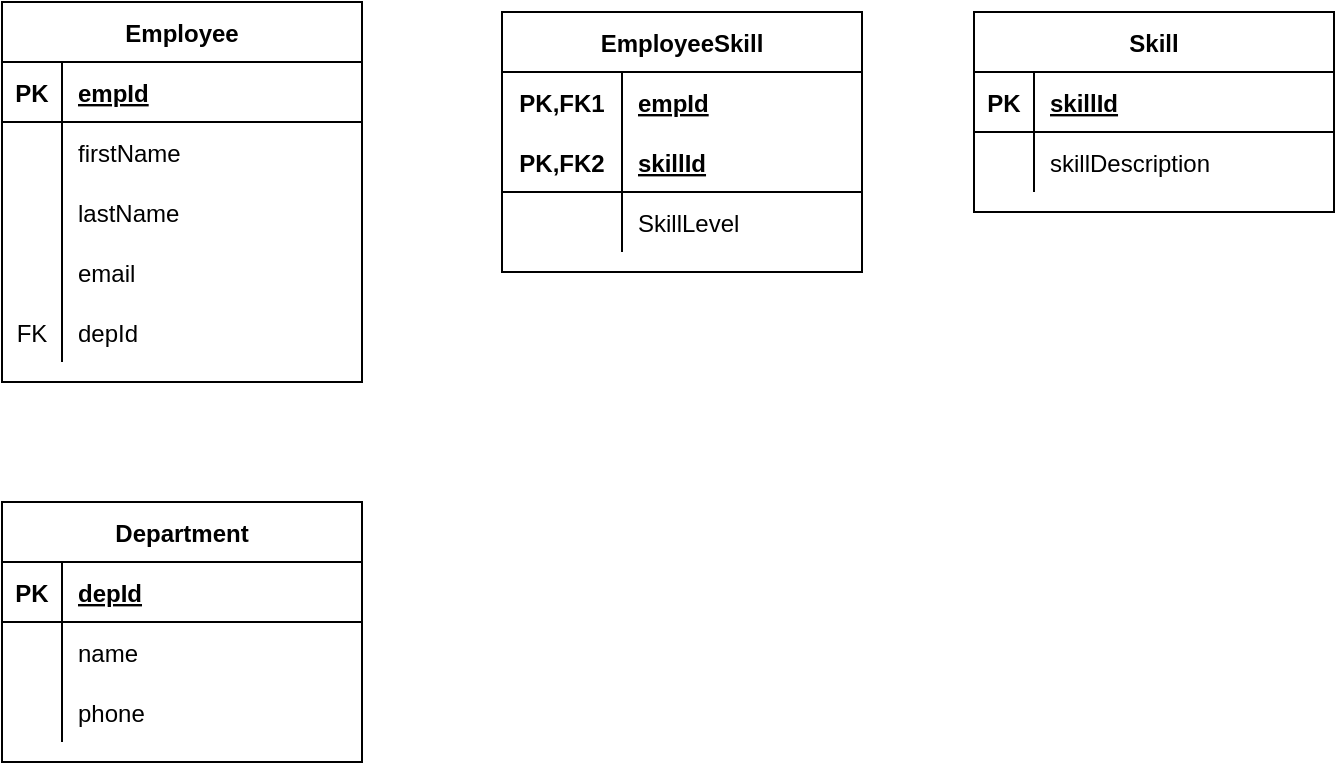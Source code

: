 <mxfile version="14.7.2" type="github">
  <diagram id="mGo43duJM6nGTCHVuUuD" name="Page-1">
    <mxGraphModel dx="1354" dy="594" grid="1" gridSize="10" guides="1" tooltips="1" connect="1" arrows="1" fold="1" page="1" pageScale="1" pageWidth="827" pageHeight="1169" math="0" shadow="0">
      <root>
        <mxCell id="0" />
        <mxCell id="1" parent="0" />
        <mxCell id="Kvx0y5qpQ8pPeSfQFmkm-1" value="Department" style="shape=table;startSize=30;container=1;collapsible=1;childLayout=tableLayout;fixedRows=1;rowLines=0;fontStyle=1;align=center;resizeLast=1;" vertex="1" parent="1">
          <mxGeometry x="94" y="440" width="180" height="130" as="geometry" />
        </mxCell>
        <mxCell id="Kvx0y5qpQ8pPeSfQFmkm-2" value="" style="shape=partialRectangle;collapsible=0;dropTarget=0;pointerEvents=0;fillColor=none;top=0;left=0;bottom=1;right=0;points=[[0,0.5],[1,0.5]];portConstraint=eastwest;" vertex="1" parent="Kvx0y5qpQ8pPeSfQFmkm-1">
          <mxGeometry y="30" width="180" height="30" as="geometry" />
        </mxCell>
        <mxCell id="Kvx0y5qpQ8pPeSfQFmkm-3" value="PK" style="shape=partialRectangle;connectable=0;fillColor=none;top=0;left=0;bottom=0;right=0;fontStyle=1;overflow=hidden;" vertex="1" parent="Kvx0y5qpQ8pPeSfQFmkm-2">
          <mxGeometry width="30" height="30" as="geometry" />
        </mxCell>
        <mxCell id="Kvx0y5qpQ8pPeSfQFmkm-4" value="depId" style="shape=partialRectangle;connectable=0;fillColor=none;top=0;left=0;bottom=0;right=0;align=left;spacingLeft=6;fontStyle=5;overflow=hidden;" vertex="1" parent="Kvx0y5qpQ8pPeSfQFmkm-2">
          <mxGeometry x="30" width="150" height="30" as="geometry" />
        </mxCell>
        <mxCell id="Kvx0y5qpQ8pPeSfQFmkm-5" value="" style="shape=partialRectangle;collapsible=0;dropTarget=0;pointerEvents=0;fillColor=none;top=0;left=0;bottom=0;right=0;points=[[0,0.5],[1,0.5]];portConstraint=eastwest;" vertex="1" parent="Kvx0y5qpQ8pPeSfQFmkm-1">
          <mxGeometry y="60" width="180" height="30" as="geometry" />
        </mxCell>
        <mxCell id="Kvx0y5qpQ8pPeSfQFmkm-6" value="" style="shape=partialRectangle;connectable=0;fillColor=none;top=0;left=0;bottom=0;right=0;editable=1;overflow=hidden;" vertex="1" parent="Kvx0y5qpQ8pPeSfQFmkm-5">
          <mxGeometry width="30" height="30" as="geometry" />
        </mxCell>
        <mxCell id="Kvx0y5qpQ8pPeSfQFmkm-7" value="name" style="shape=partialRectangle;connectable=0;fillColor=none;top=0;left=0;bottom=0;right=0;align=left;spacingLeft=6;overflow=hidden;" vertex="1" parent="Kvx0y5qpQ8pPeSfQFmkm-5">
          <mxGeometry x="30" width="150" height="30" as="geometry" />
        </mxCell>
        <mxCell id="Kvx0y5qpQ8pPeSfQFmkm-8" value="" style="shape=partialRectangle;collapsible=0;dropTarget=0;pointerEvents=0;fillColor=none;top=0;left=0;bottom=0;right=0;points=[[0,0.5],[1,0.5]];portConstraint=eastwest;" vertex="1" parent="Kvx0y5qpQ8pPeSfQFmkm-1">
          <mxGeometry y="90" width="180" height="30" as="geometry" />
        </mxCell>
        <mxCell id="Kvx0y5qpQ8pPeSfQFmkm-9" value="" style="shape=partialRectangle;connectable=0;fillColor=none;top=0;left=0;bottom=0;right=0;editable=1;overflow=hidden;" vertex="1" parent="Kvx0y5qpQ8pPeSfQFmkm-8">
          <mxGeometry width="30" height="30" as="geometry" />
        </mxCell>
        <mxCell id="Kvx0y5qpQ8pPeSfQFmkm-10" value="phone" style="shape=partialRectangle;connectable=0;fillColor=none;top=0;left=0;bottom=0;right=0;align=left;spacingLeft=6;overflow=hidden;" vertex="1" parent="Kvx0y5qpQ8pPeSfQFmkm-8">
          <mxGeometry x="30" width="150" height="30" as="geometry" />
        </mxCell>
        <mxCell id="Kvx0y5qpQ8pPeSfQFmkm-14" value="EmployeeSkill" style="shape=table;startSize=30;container=1;collapsible=1;childLayout=tableLayout;fixedRows=1;rowLines=0;fontStyle=1;align=center;resizeLast=1;" vertex="1" parent="1">
          <mxGeometry x="344" y="195" width="180" height="130" as="geometry" />
        </mxCell>
        <mxCell id="Kvx0y5qpQ8pPeSfQFmkm-15" value="" style="shape=partialRectangle;collapsible=0;dropTarget=0;pointerEvents=0;fillColor=none;top=0;left=0;bottom=0;right=0;points=[[0,0.5],[1,0.5]];portConstraint=eastwest;" vertex="1" parent="Kvx0y5qpQ8pPeSfQFmkm-14">
          <mxGeometry y="30" width="180" height="30" as="geometry" />
        </mxCell>
        <mxCell id="Kvx0y5qpQ8pPeSfQFmkm-16" value="PK,FK1" style="shape=partialRectangle;connectable=0;fillColor=none;top=0;left=0;bottom=0;right=0;fontStyle=1;overflow=hidden;" vertex="1" parent="Kvx0y5qpQ8pPeSfQFmkm-15">
          <mxGeometry width="60" height="30" as="geometry" />
        </mxCell>
        <mxCell id="Kvx0y5qpQ8pPeSfQFmkm-17" value="empId" style="shape=partialRectangle;connectable=0;fillColor=none;top=0;left=0;bottom=0;right=0;align=left;spacingLeft=6;fontStyle=5;overflow=hidden;" vertex="1" parent="Kvx0y5qpQ8pPeSfQFmkm-15">
          <mxGeometry x="60" width="120" height="30" as="geometry" />
        </mxCell>
        <mxCell id="Kvx0y5qpQ8pPeSfQFmkm-18" value="" style="shape=partialRectangle;collapsible=0;dropTarget=0;pointerEvents=0;fillColor=none;top=0;left=0;bottom=1;right=0;points=[[0,0.5],[1,0.5]];portConstraint=eastwest;" vertex="1" parent="Kvx0y5qpQ8pPeSfQFmkm-14">
          <mxGeometry y="60" width="180" height="30" as="geometry" />
        </mxCell>
        <mxCell id="Kvx0y5qpQ8pPeSfQFmkm-19" value="PK,FK2" style="shape=partialRectangle;connectable=0;fillColor=none;top=0;left=0;bottom=0;right=0;fontStyle=1;overflow=hidden;" vertex="1" parent="Kvx0y5qpQ8pPeSfQFmkm-18">
          <mxGeometry width="60" height="30" as="geometry" />
        </mxCell>
        <mxCell id="Kvx0y5qpQ8pPeSfQFmkm-20" value="skillId" style="shape=partialRectangle;connectable=0;fillColor=none;top=0;left=0;bottom=0;right=0;align=left;spacingLeft=6;fontStyle=5;overflow=hidden;" vertex="1" parent="Kvx0y5qpQ8pPeSfQFmkm-18">
          <mxGeometry x="60" width="120" height="30" as="geometry" />
        </mxCell>
        <mxCell id="Kvx0y5qpQ8pPeSfQFmkm-21" value="" style="shape=partialRectangle;collapsible=0;dropTarget=0;pointerEvents=0;fillColor=none;top=0;left=0;bottom=0;right=0;points=[[0,0.5],[1,0.5]];portConstraint=eastwest;" vertex="1" parent="Kvx0y5qpQ8pPeSfQFmkm-14">
          <mxGeometry y="90" width="180" height="30" as="geometry" />
        </mxCell>
        <mxCell id="Kvx0y5qpQ8pPeSfQFmkm-22" value="" style="shape=partialRectangle;connectable=0;fillColor=none;top=0;left=0;bottom=0;right=0;editable=1;overflow=hidden;" vertex="1" parent="Kvx0y5qpQ8pPeSfQFmkm-21">
          <mxGeometry width="60" height="30" as="geometry" />
        </mxCell>
        <mxCell id="Kvx0y5qpQ8pPeSfQFmkm-23" value="SkillLevel" style="shape=partialRectangle;connectable=0;fillColor=none;top=0;left=0;bottom=0;right=0;align=left;spacingLeft=6;overflow=hidden;" vertex="1" parent="Kvx0y5qpQ8pPeSfQFmkm-21">
          <mxGeometry x="60" width="120" height="30" as="geometry" />
        </mxCell>
        <mxCell id="Kvx0y5qpQ8pPeSfQFmkm-52" value="Employee" style="shape=table;startSize=30;container=1;collapsible=1;childLayout=tableLayout;fixedRows=1;rowLines=0;fontStyle=1;align=center;resizeLast=1;" vertex="1" parent="1">
          <mxGeometry x="94" y="190" width="180" height="190" as="geometry" />
        </mxCell>
        <mxCell id="Kvx0y5qpQ8pPeSfQFmkm-53" value="" style="shape=partialRectangle;collapsible=0;dropTarget=0;pointerEvents=0;fillColor=none;top=0;left=0;bottom=1;right=0;points=[[0,0.5],[1,0.5]];portConstraint=eastwest;" vertex="1" parent="Kvx0y5qpQ8pPeSfQFmkm-52">
          <mxGeometry y="30" width="180" height="30" as="geometry" />
        </mxCell>
        <mxCell id="Kvx0y5qpQ8pPeSfQFmkm-54" value="PK" style="shape=partialRectangle;connectable=0;fillColor=none;top=0;left=0;bottom=0;right=0;fontStyle=1;overflow=hidden;" vertex="1" parent="Kvx0y5qpQ8pPeSfQFmkm-53">
          <mxGeometry width="30" height="30" as="geometry" />
        </mxCell>
        <mxCell id="Kvx0y5qpQ8pPeSfQFmkm-55" value="empId" style="shape=partialRectangle;connectable=0;fillColor=none;top=0;left=0;bottom=0;right=0;align=left;spacingLeft=6;fontStyle=5;overflow=hidden;" vertex="1" parent="Kvx0y5qpQ8pPeSfQFmkm-53">
          <mxGeometry x="30" width="150" height="30" as="geometry" />
        </mxCell>
        <mxCell id="Kvx0y5qpQ8pPeSfQFmkm-56" value="" style="shape=partialRectangle;collapsible=0;dropTarget=0;pointerEvents=0;fillColor=none;top=0;left=0;bottom=0;right=0;points=[[0,0.5],[1,0.5]];portConstraint=eastwest;" vertex="1" parent="Kvx0y5qpQ8pPeSfQFmkm-52">
          <mxGeometry y="60" width="180" height="30" as="geometry" />
        </mxCell>
        <mxCell id="Kvx0y5qpQ8pPeSfQFmkm-57" value="" style="shape=partialRectangle;connectable=0;fillColor=none;top=0;left=0;bottom=0;right=0;editable=1;overflow=hidden;" vertex="1" parent="Kvx0y5qpQ8pPeSfQFmkm-56">
          <mxGeometry width="30" height="30" as="geometry" />
        </mxCell>
        <mxCell id="Kvx0y5qpQ8pPeSfQFmkm-58" value="firstName" style="shape=partialRectangle;connectable=0;fillColor=none;top=0;left=0;bottom=0;right=0;align=left;spacingLeft=6;overflow=hidden;" vertex="1" parent="Kvx0y5qpQ8pPeSfQFmkm-56">
          <mxGeometry x="30" width="150" height="30" as="geometry" />
        </mxCell>
        <mxCell id="Kvx0y5qpQ8pPeSfQFmkm-59" value="" style="shape=partialRectangle;collapsible=0;dropTarget=0;pointerEvents=0;fillColor=none;top=0;left=0;bottom=0;right=0;points=[[0,0.5],[1,0.5]];portConstraint=eastwest;" vertex="1" parent="Kvx0y5qpQ8pPeSfQFmkm-52">
          <mxGeometry y="90" width="180" height="30" as="geometry" />
        </mxCell>
        <mxCell id="Kvx0y5qpQ8pPeSfQFmkm-60" value="" style="shape=partialRectangle;connectable=0;fillColor=none;top=0;left=0;bottom=0;right=0;editable=1;overflow=hidden;" vertex="1" parent="Kvx0y5qpQ8pPeSfQFmkm-59">
          <mxGeometry width="30" height="30" as="geometry" />
        </mxCell>
        <mxCell id="Kvx0y5qpQ8pPeSfQFmkm-61" value="lastName" style="shape=partialRectangle;connectable=0;fillColor=none;top=0;left=0;bottom=0;right=0;align=left;spacingLeft=6;overflow=hidden;" vertex="1" parent="Kvx0y5qpQ8pPeSfQFmkm-59">
          <mxGeometry x="30" width="150" height="30" as="geometry" />
        </mxCell>
        <mxCell id="Kvx0y5qpQ8pPeSfQFmkm-62" value="" style="shape=partialRectangle;collapsible=0;dropTarget=0;pointerEvents=0;fillColor=none;top=0;left=0;bottom=0;right=0;points=[[0,0.5],[1,0.5]];portConstraint=eastwest;" vertex="1" parent="Kvx0y5qpQ8pPeSfQFmkm-52">
          <mxGeometry y="120" width="180" height="30" as="geometry" />
        </mxCell>
        <mxCell id="Kvx0y5qpQ8pPeSfQFmkm-63" value="" style="shape=partialRectangle;connectable=0;fillColor=none;top=0;left=0;bottom=0;right=0;editable=1;overflow=hidden;" vertex="1" parent="Kvx0y5qpQ8pPeSfQFmkm-62">
          <mxGeometry width="30" height="30" as="geometry" />
        </mxCell>
        <mxCell id="Kvx0y5qpQ8pPeSfQFmkm-64" value="email" style="shape=partialRectangle;connectable=0;fillColor=none;top=0;left=0;bottom=0;right=0;align=left;spacingLeft=6;overflow=hidden;" vertex="1" parent="Kvx0y5qpQ8pPeSfQFmkm-62">
          <mxGeometry x="30" width="150" height="30" as="geometry" />
        </mxCell>
        <mxCell id="Kvx0y5qpQ8pPeSfQFmkm-78" value="" style="shape=partialRectangle;collapsible=0;dropTarget=0;pointerEvents=0;fillColor=none;top=0;left=0;bottom=0;right=0;points=[[0,0.5],[1,0.5]];portConstraint=eastwest;" vertex="1" parent="Kvx0y5qpQ8pPeSfQFmkm-52">
          <mxGeometry y="150" width="180" height="30" as="geometry" />
        </mxCell>
        <mxCell id="Kvx0y5qpQ8pPeSfQFmkm-79" value="FK" style="shape=partialRectangle;connectable=0;fillColor=none;top=0;left=0;bottom=0;right=0;editable=1;overflow=hidden;" vertex="1" parent="Kvx0y5qpQ8pPeSfQFmkm-78">
          <mxGeometry width="30" height="30" as="geometry" />
        </mxCell>
        <mxCell id="Kvx0y5qpQ8pPeSfQFmkm-80" value="depId" style="shape=partialRectangle;connectable=0;fillColor=none;top=0;left=0;bottom=0;right=0;align=left;spacingLeft=6;overflow=hidden;" vertex="1" parent="Kvx0y5qpQ8pPeSfQFmkm-78">
          <mxGeometry x="30" width="150" height="30" as="geometry" />
        </mxCell>
        <mxCell id="Kvx0y5qpQ8pPeSfQFmkm-65" value="Skill" style="shape=table;startSize=30;container=1;collapsible=1;childLayout=tableLayout;fixedRows=1;rowLines=0;fontStyle=1;align=center;resizeLast=1;" vertex="1" parent="1">
          <mxGeometry x="580" y="195" width="180" height="100" as="geometry" />
        </mxCell>
        <mxCell id="Kvx0y5qpQ8pPeSfQFmkm-66" value="" style="shape=partialRectangle;collapsible=0;dropTarget=0;pointerEvents=0;fillColor=none;top=0;left=0;bottom=1;right=0;points=[[0,0.5],[1,0.5]];portConstraint=eastwest;" vertex="1" parent="Kvx0y5qpQ8pPeSfQFmkm-65">
          <mxGeometry y="30" width="180" height="30" as="geometry" />
        </mxCell>
        <mxCell id="Kvx0y5qpQ8pPeSfQFmkm-67" value="PK" style="shape=partialRectangle;connectable=0;fillColor=none;top=0;left=0;bottom=0;right=0;fontStyle=1;overflow=hidden;" vertex="1" parent="Kvx0y5qpQ8pPeSfQFmkm-66">
          <mxGeometry width="30" height="30" as="geometry" />
        </mxCell>
        <mxCell id="Kvx0y5qpQ8pPeSfQFmkm-68" value="skillId" style="shape=partialRectangle;connectable=0;fillColor=none;top=0;left=0;bottom=0;right=0;align=left;spacingLeft=6;fontStyle=5;overflow=hidden;" vertex="1" parent="Kvx0y5qpQ8pPeSfQFmkm-66">
          <mxGeometry x="30" width="150" height="30" as="geometry" />
        </mxCell>
        <mxCell id="Kvx0y5qpQ8pPeSfQFmkm-69" value="" style="shape=partialRectangle;collapsible=0;dropTarget=0;pointerEvents=0;fillColor=none;top=0;left=0;bottom=0;right=0;points=[[0,0.5],[1,0.5]];portConstraint=eastwest;" vertex="1" parent="Kvx0y5qpQ8pPeSfQFmkm-65">
          <mxGeometry y="60" width="180" height="30" as="geometry" />
        </mxCell>
        <mxCell id="Kvx0y5qpQ8pPeSfQFmkm-70" value="" style="shape=partialRectangle;connectable=0;fillColor=none;top=0;left=0;bottom=0;right=0;editable=1;overflow=hidden;" vertex="1" parent="Kvx0y5qpQ8pPeSfQFmkm-69">
          <mxGeometry width="30" height="30" as="geometry" />
        </mxCell>
        <mxCell id="Kvx0y5qpQ8pPeSfQFmkm-71" value="skillDescription" style="shape=partialRectangle;connectable=0;fillColor=none;top=0;left=0;bottom=0;right=0;align=left;spacingLeft=6;overflow=hidden;" vertex="1" parent="Kvx0y5qpQ8pPeSfQFmkm-69">
          <mxGeometry x="30" width="150" height="30" as="geometry" />
        </mxCell>
      </root>
    </mxGraphModel>
  </diagram>
</mxfile>
